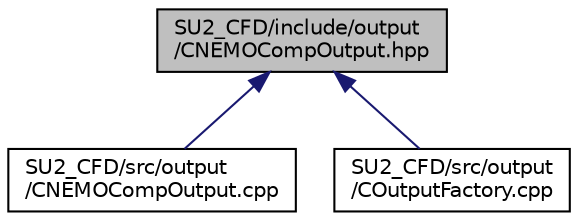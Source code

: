 digraph "SU2_CFD/include/output/CNEMOCompOutput.hpp"
{
 // LATEX_PDF_SIZE
  edge [fontname="Helvetica",fontsize="10",labelfontname="Helvetica",labelfontsize="10"];
  node [fontname="Helvetica",fontsize="10",shape=record];
  Node1 [label="SU2_CFD/include/output\l/CNEMOCompOutput.hpp",height=0.2,width=0.4,color="black", fillcolor="grey75", style="filled", fontcolor="black",tooltip="Headers of the compressible flow output."];
  Node1 -> Node2 [dir="back",color="midnightblue",fontsize="10",style="solid",fontname="Helvetica"];
  Node2 [label="SU2_CFD/src/output\l/CNEMOCompOutput.cpp",height=0.2,width=0.4,color="black", fillcolor="white", style="filled",URL="$CNEMOCompOutput_8cpp.html",tooltip="Main subroutines for compressible flow output."];
  Node1 -> Node3 [dir="back",color="midnightblue",fontsize="10",style="solid",fontname="Helvetica"];
  Node3 [label="SU2_CFD/src/output\l/COutputFactory.cpp",height=0.2,width=0.4,color="black", fillcolor="white", style="filled",URL="$COutputFactory_8cpp.html",tooltip="Main subroutines for output solver information."];
}
